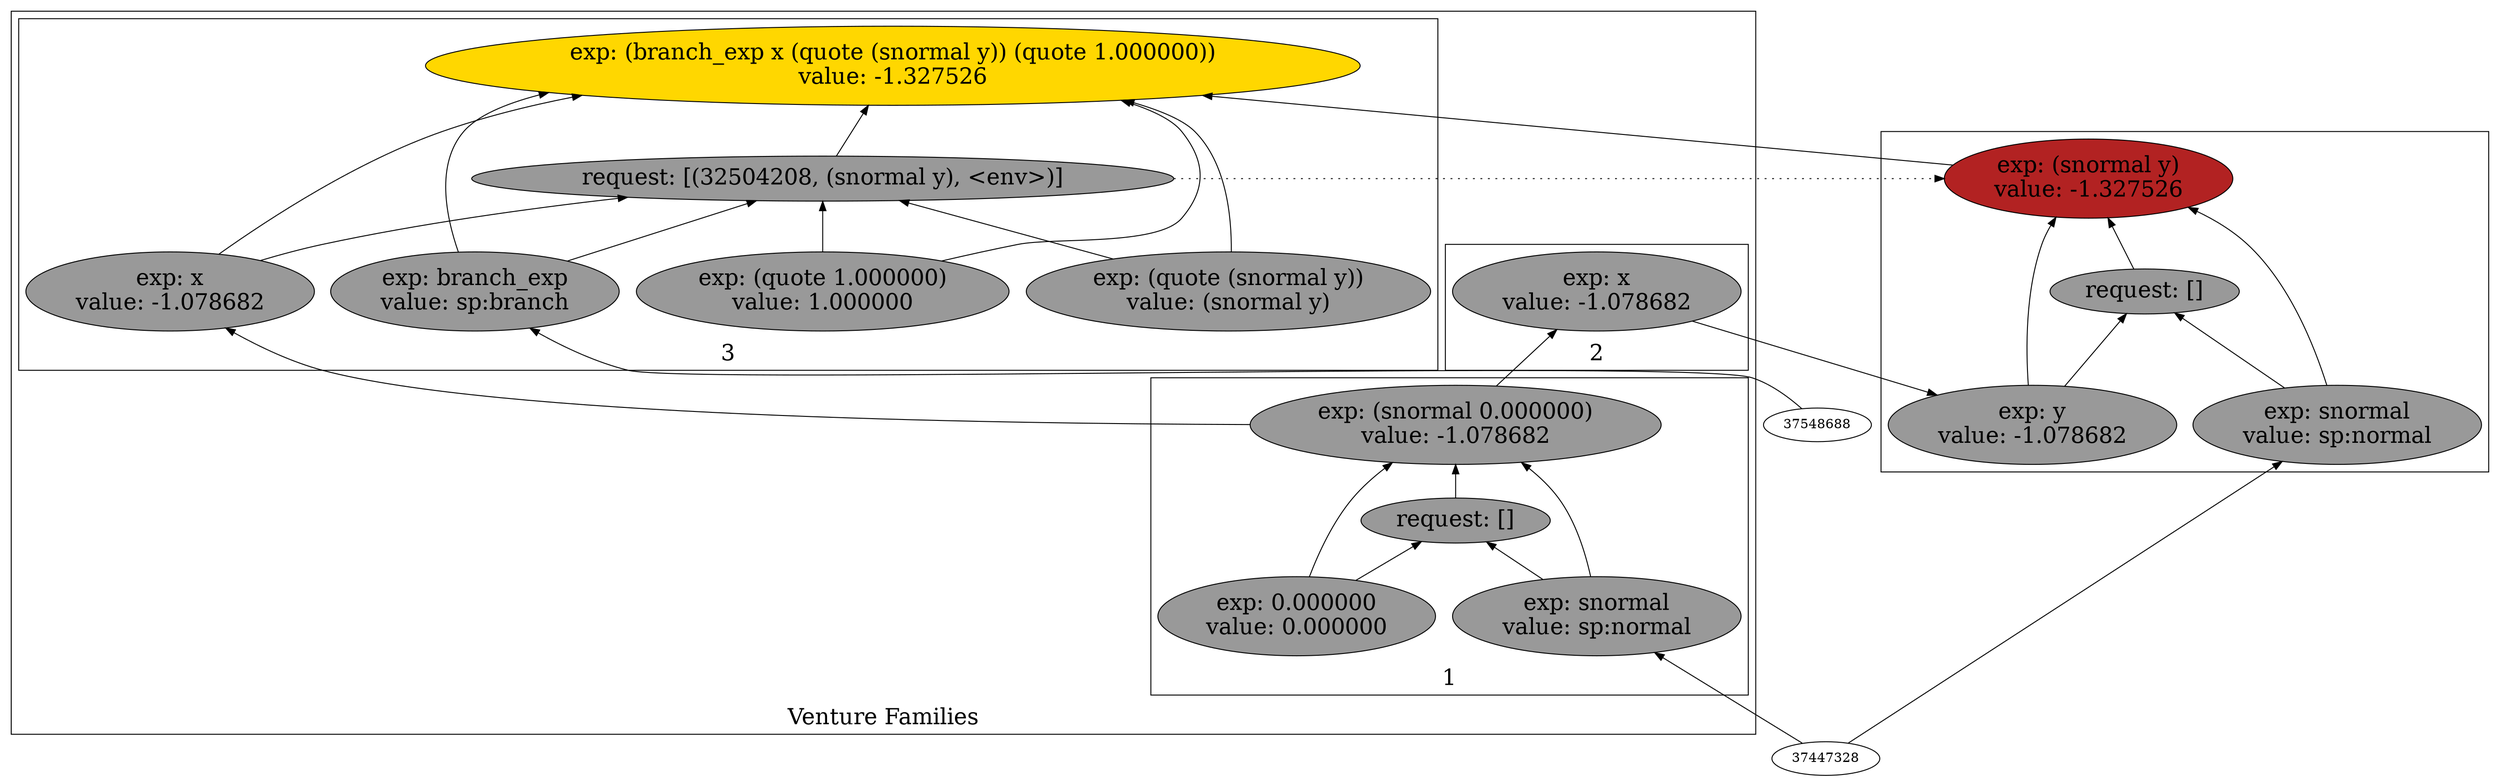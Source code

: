 digraph {
rankdir=BT
fontsize=24
subgraph cluster1 {
label="Venture Families"
subgraph cluster2 {
label="1"
"37540816"["fillcolor"="grey60" "fontsize"="24" "label"="exp: (snormal 0.000000)\nvalue: -1.078682" "shape"="ellipse" "style"="filled" ]
"37516064"["fillcolor"="grey60" "fontsize"="24" "label"="request: []" "shape"="ellipse" "style"="filled" ]
"37497584"["fillcolor"="grey60" "fontsize"="24" "label"="exp: snormal\nvalue: sp:normal" "shape"="ellipse" "style"="filled" ]
"35758960"["fillcolor"="grey60" "fontsize"="24" "label"="exp: 0.000000\nvalue: 0.000000" "shape"="ellipse" "style"="filled" ]
}

subgraph cluster3 {
label="2"
"36008416"["fillcolor"="grey60" "fontsize"="24" "label"="exp: x\nvalue: -1.078682" "shape"="ellipse" "style"="filled" ]
}

subgraph cluster4 {
label="3"
"32334688"["fillcolor"="gold" "fontsize"="24" "label"="exp: (branch_exp x (quote (snormal y)) (quote 1.000000))\nvalue: -1.327526" "shape"="ellipse" "style"="filled" ]
"32504208"["fillcolor"="grey60" "fontsize"="24" "label"="request: [(32504208, (snormal y), <env>)]" "shape"="ellipse" "style"="filled" ]
"32454352"["fillcolor"="grey60" "fontsize"="24" "label"="exp: branch_exp\nvalue: sp:branch" "shape"="ellipse" "style"="filled" ]
"32794384"["fillcolor"="grey60" "fontsize"="24" "label"="exp: x\nvalue: -1.078682" "shape"="ellipse" "style"="filled" ]
"31227776"["fillcolor"="grey60" "fontsize"="24" "label"="exp: (quote (snormal y))\nvalue: (snormal y)" "shape"="ellipse" "style"="filled" ]
"31215360"["fillcolor"="grey60" "fontsize"="24" "label"="exp: (quote 1.000000)\nvalue: 1.000000" "shape"="ellipse" "style"="filled" ]
}

}

subgraph cluster5 {
label=""
"30301216"["fillcolor"="firebrick" "fontsize"="24" "label"="exp: (snormal y)\nvalue: -1.327526" "shape"="ellipse" "style"="filled" ]
"30753584"["fillcolor"="grey60" "fontsize"="24" "label"="request: []" "shape"="ellipse" "style"="filled" ]
"30738144"["fillcolor"="grey60" "fontsize"="24" "label"="exp: snormal\nvalue: sp:normal" "shape"="ellipse" "style"="filled" ]
"30941824"["fillcolor"="grey60" "fontsize"="24" "label"="exp: y\nvalue: -1.078682" "shape"="ellipse" "style"="filled" ]
}

"30738144" -> "30301216"["arrowhead"="normal" "color"="black" "constraint"="true" "style"="solid" ]
"30738144" -> "30753584"["arrowhead"="normal" "color"="black" "constraint"="true" "style"="solid" ]
"37447328" -> "30738144"["arrowhead"="normal" "color"="black" "constraint"="true" "style"="solid" ]
"30941824" -> "30301216"["arrowhead"="normal" "color"="black" "constraint"="true" "style"="solid" ]
"30941824" -> "30753584"["arrowhead"="normal" "color"="black" "constraint"="true" "style"="solid" ]
"36008416" -> "30941824"["arrowhead"="normal" "color"="black" "constraint"="true" "style"="solid" ]
"30753584" -> "30301216"["arrowhead"="normal" "color"="black" "constraint"="true" "style"="solid" ]
"32454352" -> "32334688"["arrowhead"="normal" "color"="black" "constraint"="true" "style"="solid" ]
"32454352" -> "32504208"["arrowhead"="normal" "color"="black" "constraint"="true" "style"="solid" ]
"37548688" -> "32454352"["arrowhead"="normal" "color"="black" "constraint"="true" "style"="solid" ]
"32794384" -> "32334688"["arrowhead"="normal" "color"="black" "constraint"="true" "style"="solid" ]
"32794384" -> "32504208"["arrowhead"="normal" "color"="black" "constraint"="true" "style"="solid" ]
"37540816" -> "32794384"["arrowhead"="normal" "color"="black" "constraint"="true" "style"="solid" ]
"31227776" -> "32334688"["arrowhead"="normal" "color"="black" "constraint"="true" "style"="solid" ]
"31227776" -> "32504208"["arrowhead"="normal" "color"="black" "constraint"="true" "style"="solid" ]
"31215360" -> "32334688"["arrowhead"="normal" "color"="black" "constraint"="true" "style"="solid" ]
"31215360" -> "32504208"["arrowhead"="normal" "color"="black" "constraint"="true" "style"="solid" ]
"32504208" -> "32334688"["arrowhead"="normal" "color"="black" "constraint"="true" "style"="solid" ]
"30301216" -> "32334688"["arrowhead"="normal" "color"="black" "constraint"="true" "style"="solid" ]
"32504208" -> "30301216"["arrowhead"="normal" "color"="black" "constraint"="false" "style"="dotted" ]
"37540816" -> "36008416"["arrowhead"="normal" "color"="black" "constraint"="true" "style"="solid" ]
"37497584" -> "37540816"["arrowhead"="normal" "color"="black" "constraint"="true" "style"="solid" ]
"37497584" -> "37516064"["arrowhead"="normal" "color"="black" "constraint"="true" "style"="solid" ]
"37447328" -> "37497584"["arrowhead"="normal" "color"="black" "constraint"="true" "style"="solid" ]
"35758960" -> "37540816"["arrowhead"="normal" "color"="black" "constraint"="true" "style"="solid" ]
"35758960" -> "37516064"["arrowhead"="normal" "color"="black" "constraint"="true" "style"="solid" ]
"37516064" -> "37540816"["arrowhead"="normal" "color"="black" "constraint"="true" "style"="solid" ]

}